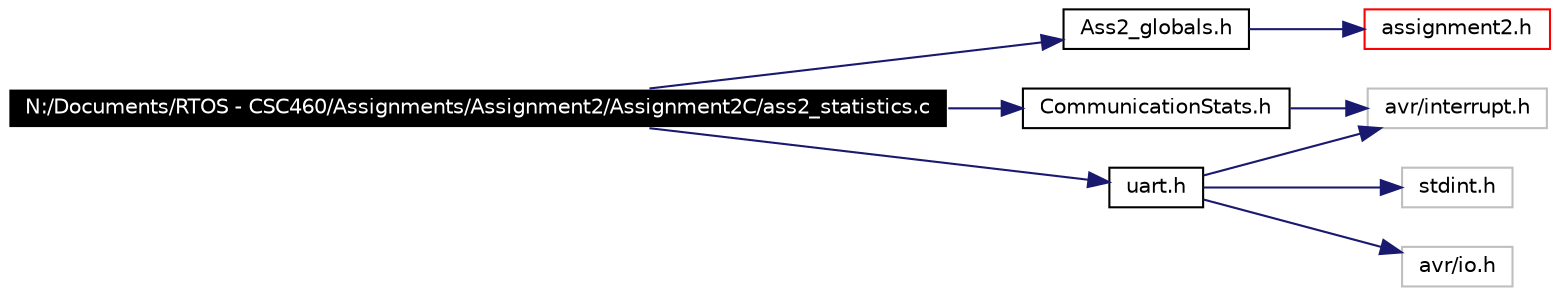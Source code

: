 digraph G
{
  edge [fontname="Helvetica",fontsize=10,labelfontname="Helvetica",labelfontsize=10];
  node [fontname="Helvetica",fontsize=10,shape=record];
  rankdir=LR;
  Node1 [label="N:/Documents/RTOS - CSC460/Assignments/Assignment2/Assignment2C/ass2_statistics.c",height=0.2,width=0.4,color="white", fillcolor="black", style="filled" fontcolor="white"];
  Node1 -> Node2 [color="midnightblue",fontsize=10,style="solid"];
  Node2 [label="Ass2_globals.h",height=0.2,width=0.4,color="black", fillcolor="white", style="filled",URL="$_ass2__globals_8h.html"];
  Node2 -> Node3 [color="midnightblue",fontsize=10,style="solid"];
  Node3 [label="assignment2.h",height=0.2,width=0.4,color="red", fillcolor="white", style="filled",URL="$assignment2_8h.html"];
  Node1 -> Node4 [color="midnightblue",fontsize=10,style="solid"];
  Node4 [label="CommunicationStats.h",height=0.2,width=0.4,color="black", fillcolor="white", style="filled",URL="$_communication_stats_8h.html"];
  Node4 -> Node5 [color="midnightblue",fontsize=10,style="solid"];
  Node5 [label="avr/interrupt.h",height=0.2,width=0.4,color="grey75", fillcolor="white", style="filled"];
  Node1 -> Node6 [color="midnightblue",fontsize=10,style="solid"];
  Node6 [label="uart.h",height=0.2,width=0.4,color="black", fillcolor="white", style="filled",URL="$uart_8h.html"];
  Node6 -> Node7 [color="midnightblue",fontsize=10,style="solid"];
  Node7 [label="stdint.h",height=0.2,width=0.4,color="grey75", fillcolor="white", style="filled"];
  Node6 -> Node8 [color="midnightblue",fontsize=10,style="solid"];
  Node8 [label="avr/io.h",height=0.2,width=0.4,color="grey75", fillcolor="white", style="filled"];
  Node6 -> Node5 [color="midnightblue",fontsize=10,style="solid"];
}
